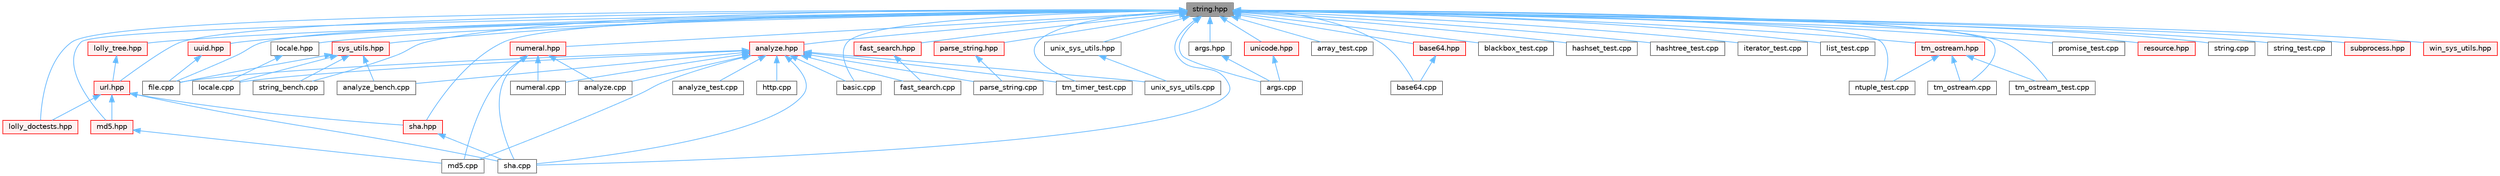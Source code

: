 digraph "string.hpp"
{
 // LATEX_PDF_SIZE
  bgcolor="transparent";
  edge [fontname=Helvetica,fontsize=10,labelfontname=Helvetica,labelfontsize=10];
  node [fontname=Helvetica,fontsize=10,shape=box,height=0.2,width=0.4];
  Node1 [id="Node000001",label="string.hpp",height=0.2,width=0.4,color="gray40", fillcolor="grey60", style="filled", fontcolor="black",tooltip=" "];
  Node1 -> Node2 [id="edge1_Node000001_Node000002",dir="back",color="steelblue1",style="solid",tooltip=" "];
  Node2 [id="Node000002",label="analyze.hpp",height=0.2,width=0.4,color="red", fillcolor="#FFF0F0", style="filled",URL="$analyze_8hpp.html",tooltip=" "];
  Node2 -> Node3 [id="edge2_Node000002_Node000003",dir="back",color="steelblue1",style="solid",tooltip=" "];
  Node3 [id="Node000003",label="analyze.cpp",height=0.2,width=0.4,color="grey40", fillcolor="white", style="filled",URL="$analyze_8cpp.html",tooltip=" "];
  Node2 -> Node4 [id="edge3_Node000002_Node000004",dir="back",color="steelblue1",style="solid",tooltip=" "];
  Node4 [id="Node000004",label="analyze_bench.cpp",height=0.2,width=0.4,color="grey40", fillcolor="white", style="filled",URL="$analyze__bench_8cpp.html",tooltip=" "];
  Node2 -> Node5 [id="edge4_Node000002_Node000005",dir="back",color="steelblue1",style="solid",tooltip=" "];
  Node5 [id="Node000005",label="analyze_test.cpp",height=0.2,width=0.4,color="grey40", fillcolor="white", style="filled",URL="$analyze__test_8cpp.html",tooltip=" "];
  Node2 -> Node6 [id="edge5_Node000002_Node000006",dir="back",color="steelblue1",style="solid",tooltip=" "];
  Node6 [id="Node000006",label="basic.cpp",height=0.2,width=0.4,color="grey40", fillcolor="white", style="filled",URL="$basic_8cpp.html",tooltip=" "];
  Node2 -> Node7 [id="edge6_Node000002_Node000007",dir="back",color="steelblue1",style="solid",tooltip=" "];
  Node7 [id="Node000007",label="fast_search.cpp",height=0.2,width=0.4,color="grey40", fillcolor="white", style="filled",URL="$fast__search_8cpp.html",tooltip=" "];
  Node2 -> Node8 [id="edge7_Node000002_Node000008",dir="back",color="steelblue1",style="solid",tooltip=" "];
  Node8 [id="Node000008",label="file.cpp",height=0.2,width=0.4,color="grey40", fillcolor="white", style="filled",URL="$file_8cpp.html",tooltip=" "];
  Node2 -> Node9 [id="edge8_Node000002_Node000009",dir="back",color="steelblue1",style="solid",tooltip=" "];
  Node9 [id="Node000009",label="http.cpp",height=0.2,width=0.4,color="grey40", fillcolor="white", style="filled",URL="$http_8cpp.html",tooltip=" "];
  Node2 -> Node10 [id="edge9_Node000002_Node000010",dir="back",color="steelblue1",style="solid",tooltip=" "];
  Node10 [id="Node000010",label="locale.cpp",height=0.2,width=0.4,color="grey40", fillcolor="white", style="filled",URL="$locale_8cpp.html",tooltip=" "];
  Node2 -> Node11 [id="edge10_Node000002_Node000011",dir="back",color="steelblue1",style="solid",tooltip=" "];
  Node11 [id="Node000011",label="md5.cpp",height=0.2,width=0.4,color="grey40", fillcolor="white", style="filled",URL="$md5_8cpp.html",tooltip=" "];
  Node2 -> Node12 [id="edge11_Node000002_Node000012",dir="back",color="steelblue1",style="solid",tooltip=" "];
  Node12 [id="Node000012",label="numeral.cpp",height=0.2,width=0.4,color="grey40", fillcolor="white", style="filled",URL="$numeral_8cpp.html",tooltip=" "];
  Node2 -> Node13 [id="edge12_Node000002_Node000013",dir="back",color="steelblue1",style="solid",tooltip=" "];
  Node13 [id="Node000013",label="parse_string.cpp",height=0.2,width=0.4,color="grey40", fillcolor="white", style="filled",URL="$parse__string_8cpp.html",tooltip=" "];
  Node2 -> Node14 [id="edge13_Node000002_Node000014",dir="back",color="steelblue1",style="solid",tooltip=" "];
  Node14 [id="Node000014",label="sha.cpp",height=0.2,width=0.4,color="grey40", fillcolor="white", style="filled",URL="$sha_8cpp.html",tooltip=" "];
  Node2 -> Node15 [id="edge14_Node000002_Node000015",dir="back",color="steelblue1",style="solid",tooltip=" "];
  Node15 [id="Node000015",label="tm_timer_test.cpp",height=0.2,width=0.4,color="grey40", fillcolor="white", style="filled",URL="$tm__timer__test_8cpp.html",tooltip=" "];
  Node2 -> Node16 [id="edge15_Node000002_Node000016",dir="back",color="steelblue1",style="solid",tooltip=" "];
  Node16 [id="Node000016",label="unix_sys_utils.cpp",height=0.2,width=0.4,color="grey40", fillcolor="white", style="filled",URL="$unix__sys__utils_8cpp.html",tooltip=" "];
  Node1 -> Node19 [id="edge16_Node000001_Node000019",dir="back",color="steelblue1",style="solid",tooltip=" "];
  Node19 [id="Node000019",label="args.cpp",height=0.2,width=0.4,color="grey40", fillcolor="white", style="filled",URL="$args_8cpp.html",tooltip=" "];
  Node1 -> Node20 [id="edge17_Node000001_Node000020",dir="back",color="steelblue1",style="solid",tooltip=" "];
  Node20 [id="Node000020",label="args.hpp",height=0.2,width=0.4,color="grey40", fillcolor="white", style="filled",URL="$args_8hpp.html",tooltip=" "];
  Node20 -> Node19 [id="edge18_Node000020_Node000019",dir="back",color="steelblue1",style="solid",tooltip=" "];
  Node1 -> Node21 [id="edge19_Node000001_Node000021",dir="back",color="steelblue1",style="solid",tooltip=" "];
  Node21 [id="Node000021",label="array_test.cpp",height=0.2,width=0.4,color="grey40", fillcolor="white", style="filled",URL="$array__test_8cpp.html",tooltip=" "];
  Node1 -> Node22 [id="edge20_Node000001_Node000022",dir="back",color="steelblue1",style="solid",tooltip=" "];
  Node22 [id="Node000022",label="base64.cpp",height=0.2,width=0.4,color="grey40", fillcolor="white", style="filled",URL="$base64_8cpp.html",tooltip=" "];
  Node1 -> Node23 [id="edge21_Node000001_Node000023",dir="back",color="steelblue1",style="solid",tooltip=" "];
  Node23 [id="Node000023",label="base64.hpp",height=0.2,width=0.4,color="red", fillcolor="#FFF0F0", style="filled",URL="$base64_8hpp.html",tooltip=" "];
  Node23 -> Node22 [id="edge22_Node000023_Node000022",dir="back",color="steelblue1",style="solid",tooltip=" "];
  Node1 -> Node6 [id="edge23_Node000001_Node000006",dir="back",color="steelblue1",style="solid",tooltip=" "];
  Node1 -> Node25 [id="edge24_Node000001_Node000025",dir="back",color="steelblue1",style="solid",tooltip=" "];
  Node25 [id="Node000025",label="blackbox_test.cpp",height=0.2,width=0.4,color="grey40", fillcolor="white", style="filled",URL="$blackbox__test_8cpp.html",tooltip=" "];
  Node1 -> Node26 [id="edge25_Node000001_Node000026",dir="back",color="steelblue1",style="solid",tooltip=" "];
  Node26 [id="Node000026",label="fast_search.hpp",height=0.2,width=0.4,color="red", fillcolor="#FFF0F0", style="filled",URL="$fast__search_8hpp.html",tooltip=" "];
  Node26 -> Node7 [id="edge26_Node000026_Node000007",dir="back",color="steelblue1",style="solid",tooltip=" "];
  Node1 -> Node8 [id="edge27_Node000001_Node000008",dir="back",color="steelblue1",style="solid",tooltip=" "];
  Node1 -> Node28 [id="edge28_Node000001_Node000028",dir="back",color="steelblue1",style="solid",tooltip=" "];
  Node28 [id="Node000028",label="hashset_test.cpp",height=0.2,width=0.4,color="grey40", fillcolor="white", style="filled",URL="$hashset__test_8cpp.html",tooltip=" "];
  Node1 -> Node29 [id="edge29_Node000001_Node000029",dir="back",color="steelblue1",style="solid",tooltip=" "];
  Node29 [id="Node000029",label="hashtree_test.cpp",height=0.2,width=0.4,color="grey40", fillcolor="white", style="filled",URL="$hashtree__test_8cpp.html",tooltip=" "];
  Node1 -> Node30 [id="edge30_Node000001_Node000030",dir="back",color="steelblue1",style="solid",tooltip=" "];
  Node30 [id="Node000030",label="iterator_test.cpp",height=0.2,width=0.4,color="grey40", fillcolor="white", style="filled",URL="$iterator__test_8cpp.html",tooltip=" "];
  Node1 -> Node31 [id="edge31_Node000001_Node000031",dir="back",color="steelblue1",style="solid",tooltip=" "];
  Node31 [id="Node000031",label="list_test.cpp",height=0.2,width=0.4,color="grey40", fillcolor="white", style="filled",URL="$list__test_8cpp.html",tooltip=" "];
  Node1 -> Node32 [id="edge32_Node000001_Node000032",dir="back",color="steelblue1",style="solid",tooltip=" "];
  Node32 [id="Node000032",label="locale.hpp",height=0.2,width=0.4,color="grey40", fillcolor="white", style="filled",URL="$locale_8hpp.html",tooltip=" "];
  Node32 -> Node10 [id="edge33_Node000032_Node000010",dir="back",color="steelblue1",style="solid",tooltip=" "];
  Node1 -> Node33 [id="edge34_Node000001_Node000033",dir="back",color="steelblue1",style="solid",tooltip=" "];
  Node33 [id="Node000033",label="lolly_doctests.hpp",height=0.2,width=0.4,color="red", fillcolor="#FFF0F0", style="filled",URL="$lolly__doctests_8hpp.html",tooltip=" "];
  Node1 -> Node58 [id="edge35_Node000001_Node000058",dir="back",color="steelblue1",style="solid",tooltip=" "];
  Node58 [id="Node000058",label="lolly_tree.hpp",height=0.2,width=0.4,color="red", fillcolor="#FFF0F0", style="filled",URL="$lolly__tree_8hpp.html",tooltip=" "];
  Node58 -> Node61 [id="edge36_Node000058_Node000061",dir="back",color="steelblue1",style="solid",tooltip=" "];
  Node61 [id="Node000061",label="url.hpp",height=0.2,width=0.4,color="red", fillcolor="#FFF0F0", style="filled",URL="$url_8hpp.html",tooltip=" "];
  Node61 -> Node33 [id="edge37_Node000061_Node000033",dir="back",color="steelblue1",style="solid",tooltip=" "];
  Node61 -> Node69 [id="edge38_Node000061_Node000069",dir="back",color="steelblue1",style="solid",tooltip=" "];
  Node69 [id="Node000069",label="md5.hpp",height=0.2,width=0.4,color="red", fillcolor="#FFF0F0", style="filled",URL="$md5_8hpp.html",tooltip=" "];
  Node69 -> Node11 [id="edge39_Node000069_Node000011",dir="back",color="steelblue1",style="solid",tooltip=" "];
  Node61 -> Node14 [id="edge40_Node000061_Node000014",dir="back",color="steelblue1",style="solid",tooltip=" "];
  Node61 -> Node70 [id="edge41_Node000061_Node000070",dir="back",color="steelblue1",style="solid",tooltip=" "];
  Node70 [id="Node000070",label="sha.hpp",height=0.2,width=0.4,color="red", fillcolor="#FFF0F0", style="filled",URL="$sha_8hpp.html",tooltip=" "];
  Node70 -> Node14 [id="edge42_Node000070_Node000014",dir="back",color="steelblue1",style="solid",tooltip=" "];
  Node1 -> Node69 [id="edge43_Node000001_Node000069",dir="back",color="steelblue1",style="solid",tooltip=" "];
  Node1 -> Node42 [id="edge44_Node000001_Node000042",dir="back",color="steelblue1",style="solid",tooltip=" "];
  Node42 [id="Node000042",label="ntuple_test.cpp",height=0.2,width=0.4,color="grey40", fillcolor="white", style="filled",URL="$ntuple__test_8cpp.html",tooltip=" "];
  Node1 -> Node76 [id="edge45_Node000001_Node000076",dir="back",color="steelblue1",style="solid",tooltip=" "];
  Node76 [id="Node000076",label="numeral.hpp",height=0.2,width=0.4,color="red", fillcolor="#FFF0F0", style="filled",URL="$numeral_8hpp.html",tooltip=" "];
  Node76 -> Node3 [id="edge46_Node000076_Node000003",dir="back",color="steelblue1",style="solid",tooltip=" "];
  Node76 -> Node11 [id="edge47_Node000076_Node000011",dir="back",color="steelblue1",style="solid",tooltip=" "];
  Node76 -> Node12 [id="edge48_Node000076_Node000012",dir="back",color="steelblue1",style="solid",tooltip=" "];
  Node76 -> Node14 [id="edge49_Node000076_Node000014",dir="back",color="steelblue1",style="solid",tooltip=" "];
  Node1 -> Node77 [id="edge50_Node000001_Node000077",dir="back",color="steelblue1",style="solid",tooltip=" "];
  Node77 [id="Node000077",label="parse_string.hpp",height=0.2,width=0.4,color="red", fillcolor="#FFF0F0", style="filled",URL="$parse__string_8hpp.html",tooltip=" "];
  Node77 -> Node13 [id="edge51_Node000077_Node000013",dir="back",color="steelblue1",style="solid",tooltip=" "];
  Node1 -> Node45 [id="edge52_Node000001_Node000045",dir="back",color="steelblue1",style="solid",tooltip=" "];
  Node45 [id="Node000045",label="promise_test.cpp",height=0.2,width=0.4,color="grey40", fillcolor="white", style="filled",URL="$promise__test_8cpp.html",tooltip=" "];
  Node1 -> Node78 [id="edge53_Node000001_Node000078",dir="back",color="steelblue1",style="solid",tooltip=" "];
  Node78 [id="Node000078",label="resource.hpp",height=0.2,width=0.4,color="red", fillcolor="#FFF0F0", style="filled",URL="$resource_8hpp.html",tooltip=" "];
  Node1 -> Node14 [id="edge54_Node000001_Node000014",dir="back",color="steelblue1",style="solid",tooltip=" "];
  Node1 -> Node70 [id="edge55_Node000001_Node000070",dir="back",color="steelblue1",style="solid",tooltip=" "];
  Node1 -> Node79 [id="edge56_Node000001_Node000079",dir="back",color="steelblue1",style="solid",tooltip=" "];
  Node79 [id="Node000079",label="string.cpp",height=0.2,width=0.4,color="grey40", fillcolor="white", style="filled",URL="$string_8cpp.html",tooltip=" "];
  Node1 -> Node80 [id="edge57_Node000001_Node000080",dir="back",color="steelblue1",style="solid",tooltip=" "];
  Node80 [id="Node000080",label="string_bench.cpp",height=0.2,width=0.4,color="grey40", fillcolor="white", style="filled",URL="$string__bench_8cpp.html",tooltip=" "];
  Node1 -> Node49 [id="edge58_Node000001_Node000049",dir="back",color="steelblue1",style="solid",tooltip=" "];
  Node49 [id="Node000049",label="string_test.cpp",height=0.2,width=0.4,color="grey40", fillcolor="white", style="filled",URL="$string__test_8cpp.html",tooltip=" "];
  Node1 -> Node81 [id="edge59_Node000001_Node000081",dir="back",color="steelblue1",style="solid",tooltip=" "];
  Node81 [id="Node000081",label="subprocess.hpp",height=0.2,width=0.4,color="red", fillcolor="#FFF0F0", style="filled",URL="$subprocess_8hpp.html",tooltip=" "];
  Node1 -> Node83 [id="edge60_Node000001_Node000083",dir="back",color="steelblue1",style="solid",tooltip=" "];
  Node83 [id="Node000083",label="sys_utils.hpp",height=0.2,width=0.4,color="red", fillcolor="#FFF0F0", style="filled",URL="$sys__utils_8hpp.html",tooltip=" "];
  Node83 -> Node4 [id="edge61_Node000083_Node000004",dir="back",color="steelblue1",style="solid",tooltip=" "];
  Node83 -> Node8 [id="edge62_Node000083_Node000008",dir="back",color="steelblue1",style="solid",tooltip=" "];
  Node83 -> Node10 [id="edge63_Node000083_Node000010",dir="back",color="steelblue1",style="solid",tooltip=" "];
  Node83 -> Node80 [id="edge64_Node000083_Node000080",dir="back",color="steelblue1",style="solid",tooltip=" "];
  Node1 -> Node86 [id="edge65_Node000001_Node000086",dir="back",color="steelblue1",style="solid",tooltip=" "];
  Node86 [id="Node000086",label="tm_ostream.cpp",height=0.2,width=0.4,color="grey40", fillcolor="white", style="filled",URL="$tm__ostream_8cpp.html",tooltip=" "];
  Node1 -> Node87 [id="edge66_Node000001_Node000087",dir="back",color="steelblue1",style="solid",tooltip=" "];
  Node87 [id="Node000087",label="tm_ostream.hpp",height=0.2,width=0.4,color="red", fillcolor="#FFF0F0", style="filled",URL="$tm__ostream_8hpp.html",tooltip=" "];
  Node87 -> Node42 [id="edge67_Node000087_Node000042",dir="back",color="steelblue1",style="solid",tooltip=" "];
  Node87 -> Node86 [id="edge68_Node000087_Node000086",dir="back",color="steelblue1",style="solid",tooltip=" "];
  Node87 -> Node54 [id="edge69_Node000087_Node000054",dir="back",color="steelblue1",style="solid",tooltip=" "];
  Node54 [id="Node000054",label="tm_ostream_test.cpp",height=0.2,width=0.4,color="grey40", fillcolor="white", style="filled",URL="$tm__ostream__test_8cpp.html",tooltip=" "];
  Node1 -> Node54 [id="edge70_Node000001_Node000054",dir="back",color="steelblue1",style="solid",tooltip=" "];
  Node1 -> Node15 [id="edge71_Node000001_Node000015",dir="back",color="steelblue1",style="solid",tooltip=" "];
  Node1 -> Node123 [id="edge72_Node000001_Node000123",dir="back",color="steelblue1",style="solid",tooltip=" "];
  Node123 [id="Node000123",label="unicode.hpp",height=0.2,width=0.4,color="red", fillcolor="#FFF0F0", style="filled",URL="$unicode_8hpp.html",tooltip=" "];
  Node123 -> Node19 [id="edge73_Node000123_Node000019",dir="back",color="steelblue1",style="solid",tooltip=" "];
  Node1 -> Node96 [id="edge74_Node000001_Node000096",dir="back",color="steelblue1",style="solid",tooltip=" "];
  Node96 [id="Node000096",label="unix_sys_utils.hpp",height=0.2,width=0.4,color="grey40", fillcolor="white", style="filled",URL="$unix__sys__utils_8hpp.html",tooltip=" "];
  Node96 -> Node16 [id="edge75_Node000096_Node000016",dir="back",color="steelblue1",style="solid",tooltip=" "];
  Node1 -> Node61 [id="edge76_Node000001_Node000061",dir="back",color="steelblue1",style="solid",tooltip=" "];
  Node1 -> Node125 [id="edge77_Node000001_Node000125",dir="back",color="steelblue1",style="solid",tooltip=" "];
  Node125 [id="Node000125",label="uuid.hpp",height=0.2,width=0.4,color="red", fillcolor="#FFF0F0", style="filled",URL="$uuid_8hpp.html",tooltip=" "];
  Node125 -> Node8 [id="edge78_Node000125_Node000008",dir="back",color="steelblue1",style="solid",tooltip=" "];
  Node1 -> Node97 [id="edge79_Node000001_Node000097",dir="back",color="steelblue1",style="solid",tooltip=" "];
  Node97 [id="Node000097",label="win_sys_utils.hpp",height=0.2,width=0.4,color="red", fillcolor="#FFF0F0", style="filled",URL="$win__sys__utils_8hpp.html",tooltip=" "];
}
